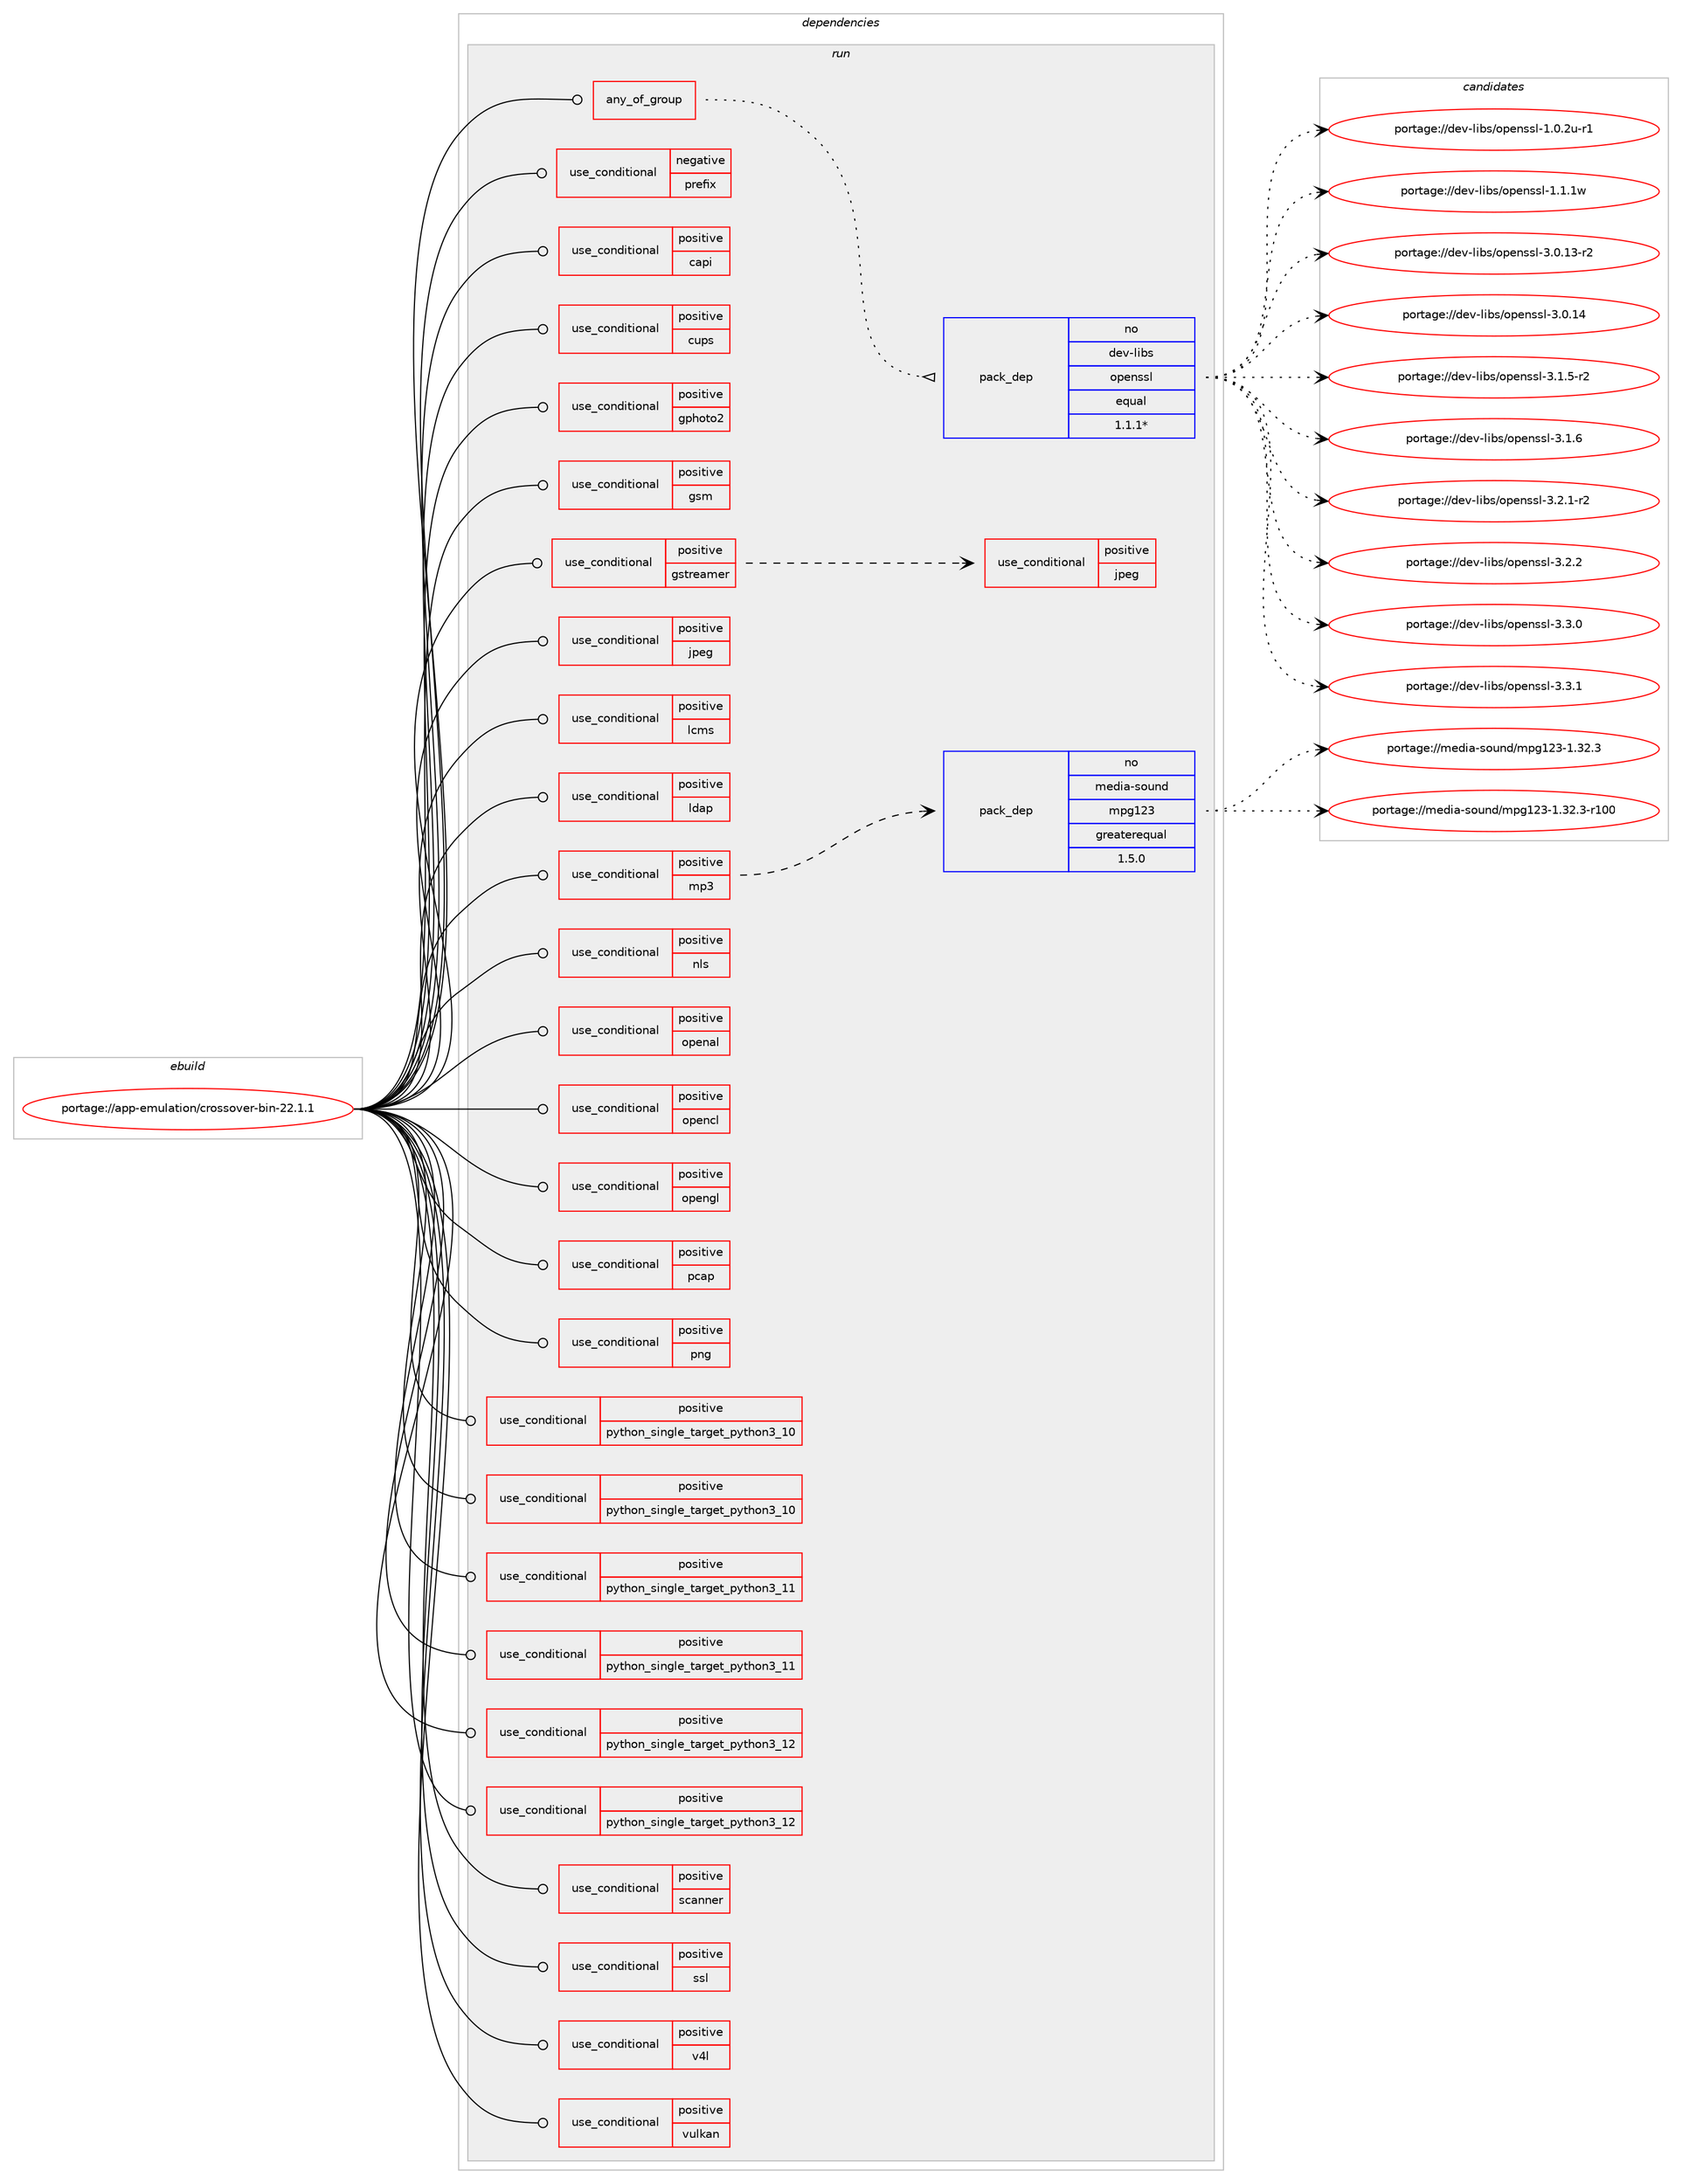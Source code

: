 digraph prolog {

# *************
# Graph options
# *************

newrank=true;
concentrate=true;
compound=true;
graph [rankdir=LR,fontname=Helvetica,fontsize=10,ranksep=1.5];#, ranksep=2.5, nodesep=0.2];
edge  [arrowhead=vee];
node  [fontname=Helvetica,fontsize=10];

# **********
# The ebuild
# **********

subgraph cluster_leftcol {
color=gray;
rank=same;
label=<<i>ebuild</i>>;
id [label="portage://app-emulation/crossover-bin-22.1.1", color=red, width=4, href="../app-emulation/crossover-bin-22.1.1.svg"];
}

# ****************
# The dependencies
# ****************

subgraph cluster_midcol {
color=gray;
label=<<i>dependencies</i>>;
subgraph cluster_compile {
fillcolor="#eeeeee";
style=filled;
label=<<i>compile</i>>;
}
subgraph cluster_compileandrun {
fillcolor="#eeeeee";
style=filled;
label=<<i>compile and run</i>>;
}
subgraph cluster_run {
fillcolor="#eeeeee";
style=filled;
label=<<i>run</i>>;
subgraph any122 {
dependency10441 [label=<<TABLE BORDER="0" CELLBORDER="1" CELLSPACING="0" CELLPADDING="4"><TR><TD CELLPADDING="10">any_of_group</TD></TR></TABLE>>, shape=none, color=red];# *** BEGIN UNKNOWN DEPENDENCY TYPE (TODO) ***
# dependency10441 -> package_dependency(portage://app-emulation/crossover-bin-22.1.1,run,no,dev-libs,openssl-compat,none,[,,],[slot(1.1.1)],[])
# *** END UNKNOWN DEPENDENCY TYPE (TODO) ***

subgraph pack4158 {
dependency10442 [label=<<TABLE BORDER="0" CELLBORDER="1" CELLSPACING="0" CELLPADDING="4" WIDTH="220"><TR><TD ROWSPAN="6" CELLPADDING="30">pack_dep</TD></TR><TR><TD WIDTH="110">no</TD></TR><TR><TD>dev-libs</TD></TR><TR><TD>openssl</TD></TR><TR><TD>equal</TD></TR><TR><TD>1.1.1*</TD></TR></TABLE>>, shape=none, color=blue];
}
dependency10441:e -> dependency10442:w [weight=20,style="dotted",arrowhead="oinv"];
}
id:e -> dependency10441:w [weight=20,style="solid",arrowhead="odot"];
subgraph cond6127 {
dependency10443 [label=<<TABLE BORDER="0" CELLBORDER="1" CELLSPACING="0" CELLPADDING="4"><TR><TD ROWSPAN="3" CELLPADDING="10">use_conditional</TD></TR><TR><TD>negative</TD></TR><TR><TD>prefix</TD></TR></TABLE>>, shape=none, color=red];
# *** BEGIN UNKNOWN DEPENDENCY TYPE (TODO) ***
# dependency10443 -> package_dependency(portage://app-emulation/crossover-bin-22.1.1,run,no,sys-libs,glibc,none,[,,],[],[])
# *** END UNKNOWN DEPENDENCY TYPE (TODO) ***

}
id:e -> dependency10443:w [weight=20,style="solid",arrowhead="odot"];
subgraph cond6128 {
dependency10444 [label=<<TABLE BORDER="0" CELLBORDER="1" CELLSPACING="0" CELLPADDING="4"><TR><TD ROWSPAN="3" CELLPADDING="10">use_conditional</TD></TR><TR><TD>positive</TD></TR><TR><TD>capi</TD></TR></TABLE>>, shape=none, color=red];
# *** BEGIN UNKNOWN DEPENDENCY TYPE (TODO) ***
# dependency10444 -> package_dependency(portage://app-emulation/crossover-bin-22.1.1,run,no,net-libs,libcapi,none,[,,],[],[use(enable(abi_x86_32),negative)])
# *** END UNKNOWN DEPENDENCY TYPE (TODO) ***

}
id:e -> dependency10444:w [weight=20,style="solid",arrowhead="odot"];
subgraph cond6129 {
dependency10445 [label=<<TABLE BORDER="0" CELLBORDER="1" CELLSPACING="0" CELLPADDING="4"><TR><TD ROWSPAN="3" CELLPADDING="10">use_conditional</TD></TR><TR><TD>positive</TD></TR><TR><TD>cups</TD></TR></TABLE>>, shape=none, color=red];
# *** BEGIN UNKNOWN DEPENDENCY TYPE (TODO) ***
# dependency10445 -> package_dependency(portage://app-emulation/crossover-bin-22.1.1,run,no,net-print,cups,none,[,,],[],[use(enable(abi_x86_32),negative)])
# *** END UNKNOWN DEPENDENCY TYPE (TODO) ***

}
id:e -> dependency10445:w [weight=20,style="solid",arrowhead="odot"];
subgraph cond6130 {
dependency10446 [label=<<TABLE BORDER="0" CELLBORDER="1" CELLSPACING="0" CELLPADDING="4"><TR><TD ROWSPAN="3" CELLPADDING="10">use_conditional</TD></TR><TR><TD>positive</TD></TR><TR><TD>gphoto2</TD></TR></TABLE>>, shape=none, color=red];
# *** BEGIN UNKNOWN DEPENDENCY TYPE (TODO) ***
# dependency10446 -> package_dependency(portage://app-emulation/crossover-bin-22.1.1,run,no,media-libs,libgphoto2,none,[,,],[],[use(enable(abi_x86_32),negative)])
# *** END UNKNOWN DEPENDENCY TYPE (TODO) ***

}
id:e -> dependency10446:w [weight=20,style="solid",arrowhead="odot"];
subgraph cond6131 {
dependency10447 [label=<<TABLE BORDER="0" CELLBORDER="1" CELLSPACING="0" CELLPADDING="4"><TR><TD ROWSPAN="3" CELLPADDING="10">use_conditional</TD></TR><TR><TD>positive</TD></TR><TR><TD>gsm</TD></TR></TABLE>>, shape=none, color=red];
# *** BEGIN UNKNOWN DEPENDENCY TYPE (TODO) ***
# dependency10447 -> package_dependency(portage://app-emulation/crossover-bin-22.1.1,run,no,media-sound,gsm,none,[,,],[],[use(enable(abi_x86_32),negative)])
# *** END UNKNOWN DEPENDENCY TYPE (TODO) ***

}
id:e -> dependency10447:w [weight=20,style="solid",arrowhead="odot"];
subgraph cond6132 {
dependency10448 [label=<<TABLE BORDER="0" CELLBORDER="1" CELLSPACING="0" CELLPADDING="4"><TR><TD ROWSPAN="3" CELLPADDING="10">use_conditional</TD></TR><TR><TD>positive</TD></TR><TR><TD>gstreamer</TD></TR></TABLE>>, shape=none, color=red];
# *** BEGIN UNKNOWN DEPENDENCY TYPE (TODO) ***
# dependency10448 -> package_dependency(portage://app-emulation/crossover-bin-22.1.1,run,no,media-libs,gstreamer,none,[,,],[slot(1.0)],[use(enable(abi_x86_32),negative)])
# *** END UNKNOWN DEPENDENCY TYPE (TODO) ***

subgraph cond6133 {
dependency10449 [label=<<TABLE BORDER="0" CELLBORDER="1" CELLSPACING="0" CELLPADDING="4"><TR><TD ROWSPAN="3" CELLPADDING="10">use_conditional</TD></TR><TR><TD>positive</TD></TR><TR><TD>jpeg</TD></TR></TABLE>>, shape=none, color=red];
# *** BEGIN UNKNOWN DEPENDENCY TYPE (TODO) ***
# dependency10449 -> package_dependency(portage://app-emulation/crossover-bin-22.1.1,run,no,media-plugins,gst-plugins-jpeg,none,[,,],[slot(1.0)],[use(enable(abi_x86_32),negative)])
# *** END UNKNOWN DEPENDENCY TYPE (TODO) ***

}
dependency10448:e -> dependency10449:w [weight=20,style="dashed",arrowhead="vee"];
# *** BEGIN UNKNOWN DEPENDENCY TYPE (TODO) ***
# dependency10448 -> package_dependency(portage://app-emulation/crossover-bin-22.1.1,run,no,media-plugins,gst-plugins-meta,none,[,,],[slot(1.0)],[use(enable(abi_x86_32),negative)])
# *** END UNKNOWN DEPENDENCY TYPE (TODO) ***

}
id:e -> dependency10448:w [weight=20,style="solid",arrowhead="odot"];
subgraph cond6134 {
dependency10450 [label=<<TABLE BORDER="0" CELLBORDER="1" CELLSPACING="0" CELLPADDING="4"><TR><TD ROWSPAN="3" CELLPADDING="10">use_conditional</TD></TR><TR><TD>positive</TD></TR><TR><TD>jpeg</TD></TR></TABLE>>, shape=none, color=red];
# *** BEGIN UNKNOWN DEPENDENCY TYPE (TODO) ***
# dependency10450 -> package_dependency(portage://app-emulation/crossover-bin-22.1.1,run,no,media-libs,libjpeg-turbo,none,[,,],[slot(0)],[use(enable(abi_x86_32),negative)])
# *** END UNKNOWN DEPENDENCY TYPE (TODO) ***

}
id:e -> dependency10450:w [weight=20,style="solid",arrowhead="odot"];
subgraph cond6135 {
dependency10451 [label=<<TABLE BORDER="0" CELLBORDER="1" CELLSPACING="0" CELLPADDING="4"><TR><TD ROWSPAN="3" CELLPADDING="10">use_conditional</TD></TR><TR><TD>positive</TD></TR><TR><TD>lcms</TD></TR></TABLE>>, shape=none, color=red];
# *** BEGIN UNKNOWN DEPENDENCY TYPE (TODO) ***
# dependency10451 -> package_dependency(portage://app-emulation/crossover-bin-22.1.1,run,no,media-libs,lcms,none,[,,],[slot(2)],[])
# *** END UNKNOWN DEPENDENCY TYPE (TODO) ***

}
id:e -> dependency10451:w [weight=20,style="solid",arrowhead="odot"];
subgraph cond6136 {
dependency10452 [label=<<TABLE BORDER="0" CELLBORDER="1" CELLSPACING="0" CELLPADDING="4"><TR><TD ROWSPAN="3" CELLPADDING="10">use_conditional</TD></TR><TR><TD>positive</TD></TR><TR><TD>ldap</TD></TR></TABLE>>, shape=none, color=red];
# *** BEGIN UNKNOWN DEPENDENCY TYPE (TODO) ***
# dependency10452 -> package_dependency(portage://app-emulation/crossover-bin-22.1.1,run,no,net-nds,openldap,none,[,,],[],[use(enable(abi_x86_32),negative)])
# *** END UNKNOWN DEPENDENCY TYPE (TODO) ***

}
id:e -> dependency10452:w [weight=20,style="solid",arrowhead="odot"];
subgraph cond6137 {
dependency10453 [label=<<TABLE BORDER="0" CELLBORDER="1" CELLSPACING="0" CELLPADDING="4"><TR><TD ROWSPAN="3" CELLPADDING="10">use_conditional</TD></TR><TR><TD>positive</TD></TR><TR><TD>mp3</TD></TR></TABLE>>, shape=none, color=red];
subgraph pack4159 {
dependency10454 [label=<<TABLE BORDER="0" CELLBORDER="1" CELLSPACING="0" CELLPADDING="4" WIDTH="220"><TR><TD ROWSPAN="6" CELLPADDING="30">pack_dep</TD></TR><TR><TD WIDTH="110">no</TD></TR><TR><TD>media-sound</TD></TR><TR><TD>mpg123</TD></TR><TR><TD>greaterequal</TD></TR><TR><TD>1.5.0</TD></TR></TABLE>>, shape=none, color=blue];
}
dependency10453:e -> dependency10454:w [weight=20,style="dashed",arrowhead="vee"];
}
id:e -> dependency10453:w [weight=20,style="solid",arrowhead="odot"];
subgraph cond6138 {
dependency10455 [label=<<TABLE BORDER="0" CELLBORDER="1" CELLSPACING="0" CELLPADDING="4"><TR><TD ROWSPAN="3" CELLPADDING="10">use_conditional</TD></TR><TR><TD>positive</TD></TR><TR><TD>nls</TD></TR></TABLE>>, shape=none, color=red];
# *** BEGIN UNKNOWN DEPENDENCY TYPE (TODO) ***
# dependency10455 -> package_dependency(portage://app-emulation/crossover-bin-22.1.1,run,no,sys-devel,gettext,none,[,,],[],[use(enable(abi_x86_32),negative)])
# *** END UNKNOWN DEPENDENCY TYPE (TODO) ***

}
id:e -> dependency10455:w [weight=20,style="solid",arrowhead="odot"];
subgraph cond6139 {
dependency10456 [label=<<TABLE BORDER="0" CELLBORDER="1" CELLSPACING="0" CELLPADDING="4"><TR><TD ROWSPAN="3" CELLPADDING="10">use_conditional</TD></TR><TR><TD>positive</TD></TR><TR><TD>openal</TD></TR></TABLE>>, shape=none, color=red];
# *** BEGIN UNKNOWN DEPENDENCY TYPE (TODO) ***
# dependency10456 -> package_dependency(portage://app-emulation/crossover-bin-22.1.1,run,no,media-libs,openal,none,[,,],[],[use(enable(abi_x86_32),negative)])
# *** END UNKNOWN DEPENDENCY TYPE (TODO) ***

}
id:e -> dependency10456:w [weight=20,style="solid",arrowhead="odot"];
subgraph cond6140 {
dependency10457 [label=<<TABLE BORDER="0" CELLBORDER="1" CELLSPACING="0" CELLPADDING="4"><TR><TD ROWSPAN="3" CELLPADDING="10">use_conditional</TD></TR><TR><TD>positive</TD></TR><TR><TD>opencl</TD></TR></TABLE>>, shape=none, color=red];
# *** BEGIN UNKNOWN DEPENDENCY TYPE (TODO) ***
# dependency10457 -> package_dependency(portage://app-emulation/crossover-bin-22.1.1,run,no,virtual,opencl,none,[,,],[],[use(enable(abi_x86_32),negative)])
# *** END UNKNOWN DEPENDENCY TYPE (TODO) ***

}
id:e -> dependency10457:w [weight=20,style="solid",arrowhead="odot"];
subgraph cond6141 {
dependency10458 [label=<<TABLE BORDER="0" CELLBORDER="1" CELLSPACING="0" CELLPADDING="4"><TR><TD ROWSPAN="3" CELLPADDING="10">use_conditional</TD></TR><TR><TD>positive</TD></TR><TR><TD>opengl</TD></TR></TABLE>>, shape=none, color=red];
# *** BEGIN UNKNOWN DEPENDENCY TYPE (TODO) ***
# dependency10458 -> package_dependency(portage://app-emulation/crossover-bin-22.1.1,run,no,virtual,glu,none,[,,],[],[use(enable(abi_x86_32),negative)])
# *** END UNKNOWN DEPENDENCY TYPE (TODO) ***

# *** BEGIN UNKNOWN DEPENDENCY TYPE (TODO) ***
# dependency10458 -> package_dependency(portage://app-emulation/crossover-bin-22.1.1,run,no,virtual,opengl,none,[,,],[],[use(enable(abi_x86_32),negative)])
# *** END UNKNOWN DEPENDENCY TYPE (TODO) ***

}
id:e -> dependency10458:w [weight=20,style="solid",arrowhead="odot"];
subgraph cond6142 {
dependency10459 [label=<<TABLE BORDER="0" CELLBORDER="1" CELLSPACING="0" CELLPADDING="4"><TR><TD ROWSPAN="3" CELLPADDING="10">use_conditional</TD></TR><TR><TD>positive</TD></TR><TR><TD>pcap</TD></TR></TABLE>>, shape=none, color=red];
# *** BEGIN UNKNOWN DEPENDENCY TYPE (TODO) ***
# dependency10459 -> package_dependency(portage://app-emulation/crossover-bin-22.1.1,run,no,net-libs,libpcap,none,[,,],[],[use(enable(abi_x86_32),negative)])
# *** END UNKNOWN DEPENDENCY TYPE (TODO) ***

}
id:e -> dependency10459:w [weight=20,style="solid",arrowhead="odot"];
subgraph cond6143 {
dependency10460 [label=<<TABLE BORDER="0" CELLBORDER="1" CELLSPACING="0" CELLPADDING="4"><TR><TD ROWSPAN="3" CELLPADDING="10">use_conditional</TD></TR><TR><TD>positive</TD></TR><TR><TD>png</TD></TR></TABLE>>, shape=none, color=red];
# *** BEGIN UNKNOWN DEPENDENCY TYPE (TODO) ***
# dependency10460 -> package_dependency(portage://app-emulation/crossover-bin-22.1.1,run,no,media-libs,libpng,none,[,,],[slot(0)],[use(enable(abi_x86_32),negative)])
# *** END UNKNOWN DEPENDENCY TYPE (TODO) ***

}
id:e -> dependency10460:w [weight=20,style="solid",arrowhead="odot"];
subgraph cond6144 {
dependency10461 [label=<<TABLE BORDER="0" CELLBORDER="1" CELLSPACING="0" CELLPADDING="4"><TR><TD ROWSPAN="3" CELLPADDING="10">use_conditional</TD></TR><TR><TD>positive</TD></TR><TR><TD>python_single_target_python3_10</TD></TR></TABLE>>, shape=none, color=red];
# *** BEGIN UNKNOWN DEPENDENCY TYPE (TODO) ***
# dependency10461 -> package_dependency(portage://app-emulation/crossover-bin-22.1.1,run,no,dev-lang,python,none,[,,],[slot(3.10)],[])
# *** END UNKNOWN DEPENDENCY TYPE (TODO) ***

}
id:e -> dependency10461:w [weight=20,style="solid",arrowhead="odot"];
subgraph cond6145 {
dependency10462 [label=<<TABLE BORDER="0" CELLBORDER="1" CELLSPACING="0" CELLPADDING="4"><TR><TD ROWSPAN="3" CELLPADDING="10">use_conditional</TD></TR><TR><TD>positive</TD></TR><TR><TD>python_single_target_python3_10</TD></TR></TABLE>>, shape=none, color=red];
# *** BEGIN UNKNOWN DEPENDENCY TYPE (TODO) ***
# dependency10462 -> package_dependency(portage://app-emulation/crossover-bin-22.1.1,run,no,dev-python,dbus-python,none,[,,],[],[use(enable(python_targets_python3_10),negative)])
# *** END UNKNOWN DEPENDENCY TYPE (TODO) ***

# *** BEGIN UNKNOWN DEPENDENCY TYPE (TODO) ***
# dependency10462 -> package_dependency(portage://app-emulation/crossover-bin-22.1.1,run,no,dev-python,pycairo,none,[,,],[],[use(enable(python_targets_python3_10),negative)])
# *** END UNKNOWN DEPENDENCY TYPE (TODO) ***

# *** BEGIN UNKNOWN DEPENDENCY TYPE (TODO) ***
# dependency10462 -> package_dependency(portage://app-emulation/crossover-bin-22.1.1,run,no,dev-python,pygobject,none,[,,],[slot(3)],[use(enable(python_targets_python3_10),negative)])
# *** END UNKNOWN DEPENDENCY TYPE (TODO) ***

}
id:e -> dependency10462:w [weight=20,style="solid",arrowhead="odot"];
subgraph cond6146 {
dependency10463 [label=<<TABLE BORDER="0" CELLBORDER="1" CELLSPACING="0" CELLPADDING="4"><TR><TD ROWSPAN="3" CELLPADDING="10">use_conditional</TD></TR><TR><TD>positive</TD></TR><TR><TD>python_single_target_python3_11</TD></TR></TABLE>>, shape=none, color=red];
# *** BEGIN UNKNOWN DEPENDENCY TYPE (TODO) ***
# dependency10463 -> package_dependency(portage://app-emulation/crossover-bin-22.1.1,run,no,dev-lang,python,none,[,,],[slot(3.11)],[])
# *** END UNKNOWN DEPENDENCY TYPE (TODO) ***

}
id:e -> dependency10463:w [weight=20,style="solid",arrowhead="odot"];
subgraph cond6147 {
dependency10464 [label=<<TABLE BORDER="0" CELLBORDER="1" CELLSPACING="0" CELLPADDING="4"><TR><TD ROWSPAN="3" CELLPADDING="10">use_conditional</TD></TR><TR><TD>positive</TD></TR><TR><TD>python_single_target_python3_11</TD></TR></TABLE>>, shape=none, color=red];
# *** BEGIN UNKNOWN DEPENDENCY TYPE (TODO) ***
# dependency10464 -> package_dependency(portage://app-emulation/crossover-bin-22.1.1,run,no,dev-python,dbus-python,none,[,,],[],[use(enable(python_targets_python3_11),negative)])
# *** END UNKNOWN DEPENDENCY TYPE (TODO) ***

# *** BEGIN UNKNOWN DEPENDENCY TYPE (TODO) ***
# dependency10464 -> package_dependency(portage://app-emulation/crossover-bin-22.1.1,run,no,dev-python,pycairo,none,[,,],[],[use(enable(python_targets_python3_11),negative)])
# *** END UNKNOWN DEPENDENCY TYPE (TODO) ***

# *** BEGIN UNKNOWN DEPENDENCY TYPE (TODO) ***
# dependency10464 -> package_dependency(portage://app-emulation/crossover-bin-22.1.1,run,no,dev-python,pygobject,none,[,,],[slot(3)],[use(enable(python_targets_python3_11),negative)])
# *** END UNKNOWN DEPENDENCY TYPE (TODO) ***

}
id:e -> dependency10464:w [weight=20,style="solid",arrowhead="odot"];
subgraph cond6148 {
dependency10465 [label=<<TABLE BORDER="0" CELLBORDER="1" CELLSPACING="0" CELLPADDING="4"><TR><TD ROWSPAN="3" CELLPADDING="10">use_conditional</TD></TR><TR><TD>positive</TD></TR><TR><TD>python_single_target_python3_12</TD></TR></TABLE>>, shape=none, color=red];
# *** BEGIN UNKNOWN DEPENDENCY TYPE (TODO) ***
# dependency10465 -> package_dependency(portage://app-emulation/crossover-bin-22.1.1,run,no,dev-lang,python,none,[,,],[slot(3.12)],[])
# *** END UNKNOWN DEPENDENCY TYPE (TODO) ***

}
id:e -> dependency10465:w [weight=20,style="solid",arrowhead="odot"];
subgraph cond6149 {
dependency10466 [label=<<TABLE BORDER="0" CELLBORDER="1" CELLSPACING="0" CELLPADDING="4"><TR><TD ROWSPAN="3" CELLPADDING="10">use_conditional</TD></TR><TR><TD>positive</TD></TR><TR><TD>python_single_target_python3_12</TD></TR></TABLE>>, shape=none, color=red];
# *** BEGIN UNKNOWN DEPENDENCY TYPE (TODO) ***
# dependency10466 -> package_dependency(portage://app-emulation/crossover-bin-22.1.1,run,no,dev-python,dbus-python,none,[,,],[],[use(enable(python_targets_python3_12),negative)])
# *** END UNKNOWN DEPENDENCY TYPE (TODO) ***

# *** BEGIN UNKNOWN DEPENDENCY TYPE (TODO) ***
# dependency10466 -> package_dependency(portage://app-emulation/crossover-bin-22.1.1,run,no,dev-python,pycairo,none,[,,],[],[use(enable(python_targets_python3_12),negative)])
# *** END UNKNOWN DEPENDENCY TYPE (TODO) ***

# *** BEGIN UNKNOWN DEPENDENCY TYPE (TODO) ***
# dependency10466 -> package_dependency(portage://app-emulation/crossover-bin-22.1.1,run,no,dev-python,pygobject,none,[,,],[slot(3)],[use(enable(python_targets_python3_12),negative)])
# *** END UNKNOWN DEPENDENCY TYPE (TODO) ***

}
id:e -> dependency10466:w [weight=20,style="solid",arrowhead="odot"];
subgraph cond6150 {
dependency10467 [label=<<TABLE BORDER="0" CELLBORDER="1" CELLSPACING="0" CELLPADDING="4"><TR><TD ROWSPAN="3" CELLPADDING="10">use_conditional</TD></TR><TR><TD>positive</TD></TR><TR><TD>scanner</TD></TR></TABLE>>, shape=none, color=red];
# *** BEGIN UNKNOWN DEPENDENCY TYPE (TODO) ***
# dependency10467 -> package_dependency(portage://app-emulation/crossover-bin-22.1.1,run,no,media-gfx,sane-backends,none,[,,],[],[use(enable(abi_x86_32),negative)])
# *** END UNKNOWN DEPENDENCY TYPE (TODO) ***

}
id:e -> dependency10467:w [weight=20,style="solid",arrowhead="odot"];
subgraph cond6151 {
dependency10468 [label=<<TABLE BORDER="0" CELLBORDER="1" CELLSPACING="0" CELLPADDING="4"><TR><TD ROWSPAN="3" CELLPADDING="10">use_conditional</TD></TR><TR><TD>positive</TD></TR><TR><TD>ssl</TD></TR></TABLE>>, shape=none, color=red];
# *** BEGIN UNKNOWN DEPENDENCY TYPE (TODO) ***
# dependency10468 -> package_dependency(portage://app-emulation/crossover-bin-22.1.1,run,no,net-libs,gnutls,none,[,,],[slot(0),subslot(30.30)],[use(enable(abi_x86_32),negative)])
# *** END UNKNOWN DEPENDENCY TYPE (TODO) ***

}
id:e -> dependency10468:w [weight=20,style="solid",arrowhead="odot"];
subgraph cond6152 {
dependency10469 [label=<<TABLE BORDER="0" CELLBORDER="1" CELLSPACING="0" CELLPADDING="4"><TR><TD ROWSPAN="3" CELLPADDING="10">use_conditional</TD></TR><TR><TD>positive</TD></TR><TR><TD>v4l</TD></TR></TABLE>>, shape=none, color=red];
# *** BEGIN UNKNOWN DEPENDENCY TYPE (TODO) ***
# dependency10469 -> package_dependency(portage://app-emulation/crossover-bin-22.1.1,run,no,media-libs,libv4l,none,[,,],[],[use(enable(abi_x86_32),negative)])
# *** END UNKNOWN DEPENDENCY TYPE (TODO) ***

}
id:e -> dependency10469:w [weight=20,style="solid",arrowhead="odot"];
subgraph cond6153 {
dependency10470 [label=<<TABLE BORDER="0" CELLBORDER="1" CELLSPACING="0" CELLPADDING="4"><TR><TD ROWSPAN="3" CELLPADDING="10">use_conditional</TD></TR><TR><TD>positive</TD></TR><TR><TD>vulkan</TD></TR></TABLE>>, shape=none, color=red];
# *** BEGIN UNKNOWN DEPENDENCY TYPE (TODO) ***
# dependency10470 -> package_dependency(portage://app-emulation/crossover-bin-22.1.1,run,no,media-libs,vulkan-loader,none,[,,],[],[use(enable(abi_x86_32),negative)])
# *** END UNKNOWN DEPENDENCY TYPE (TODO) ***

}
id:e -> dependency10470:w [weight=20,style="solid",arrowhead="odot"];
# *** BEGIN UNKNOWN DEPENDENCY TYPE (TODO) ***
# id -> package_dependency(portage://app-emulation/crossover-bin-22.1.1,run,no,dev-libs,glib,none,[,,],[slot(2)],[])
# *** END UNKNOWN DEPENDENCY TYPE (TODO) ***

# *** BEGIN UNKNOWN DEPENDENCY TYPE (TODO) ***
# id -> package_dependency(portage://app-emulation/crossover-bin-22.1.1,run,no,dev-libs,gobject-introspection,none,[,,],[],[])
# *** END UNKNOWN DEPENDENCY TYPE (TODO) ***

# *** BEGIN UNKNOWN DEPENDENCY TYPE (TODO) ***
# id -> package_dependency(portage://app-emulation/crossover-bin-22.1.1,run,no,dev-util,desktop-file-utils,none,[,,],[],[])
# *** END UNKNOWN DEPENDENCY TYPE (TODO) ***

# *** BEGIN UNKNOWN DEPENDENCY TYPE (TODO) ***
# id -> package_dependency(portage://app-emulation/crossover-bin-22.1.1,run,no,media-libs,alsa-lib,none,[,,],[],[use(enable(abi_x86_32),negative)])
# *** END UNKNOWN DEPENDENCY TYPE (TODO) ***

# *** BEGIN UNKNOWN DEPENDENCY TYPE (TODO) ***
# id -> package_dependency(portage://app-emulation/crossover-bin-22.1.1,run,no,media-libs,freetype,none,[,,],[slot(2)],[use(enable(abi_x86_32),negative)])
# *** END UNKNOWN DEPENDENCY TYPE (TODO) ***

# *** BEGIN UNKNOWN DEPENDENCY TYPE (TODO) ***
# id -> package_dependency(portage://app-emulation/crossover-bin-22.1.1,run,no,media-libs,mesa,none,[,,],[],[use(enable(abi_x86_32),negative),use(optenable(osmesa),none)])
# *** END UNKNOWN DEPENDENCY TYPE (TODO) ***

# *** BEGIN UNKNOWN DEPENDENCY TYPE (TODO) ***
# id -> package_dependency(portage://app-emulation/crossover-bin-22.1.1,run,no,media-libs,tiff-compat,none,[,,],[slot(4)],[use(enable(abi_x86_32),negative)])
# *** END UNKNOWN DEPENDENCY TYPE (TODO) ***

# *** BEGIN UNKNOWN DEPENDENCY TYPE (TODO) ***
# id -> package_dependency(portage://app-emulation/crossover-bin-22.1.1,run,no,sys-apps,util-linux,none,[,,],[],[use(enable(abi_x86_32),negative)])
# *** END UNKNOWN DEPENDENCY TYPE (TODO) ***

# *** BEGIN UNKNOWN DEPENDENCY TYPE (TODO) ***
# id -> package_dependency(portage://app-emulation/crossover-bin-22.1.1,run,no,sys-auth,nss-mdns,none,[,,],[],[use(enable(abi_x86_32),negative)])
# *** END UNKNOWN DEPENDENCY TYPE (TODO) ***

# *** BEGIN UNKNOWN DEPENDENCY TYPE (TODO) ***
# id -> package_dependency(portage://app-emulation/crossover-bin-22.1.1,run,no,sys-libs,libunwind,none,[,,],[],[use(enable(abi_x86_32),negative)])
# *** END UNKNOWN DEPENDENCY TYPE (TODO) ***

# *** BEGIN UNKNOWN DEPENDENCY TYPE (TODO) ***
# id -> package_dependency(portage://app-emulation/crossover-bin-22.1.1,run,no,sys-libs,libxcrypt,none,[,,],[],[use(enable(compat),none)])
# *** END UNKNOWN DEPENDENCY TYPE (TODO) ***

# *** BEGIN UNKNOWN DEPENDENCY TYPE (TODO) ***
# id -> package_dependency(portage://app-emulation/crossover-bin-22.1.1,run,no,sys-libs,ncurses-compat,none,[,,],[slot(5)],[use(enable(abi_x86_32),negative)])
# *** END UNKNOWN DEPENDENCY TYPE (TODO) ***

# *** BEGIN UNKNOWN DEPENDENCY TYPE (TODO) ***
# id -> package_dependency(portage://app-emulation/crossover-bin-22.1.1,run,no,sys-libs,zlib,none,[,,],[],[use(enable(abi_x86_32),negative)])
# *** END UNKNOWN DEPENDENCY TYPE (TODO) ***

# *** BEGIN UNKNOWN DEPENDENCY TYPE (TODO) ***
# id -> package_dependency(portage://app-emulation/crossover-bin-22.1.1,run,no,x11-libs,gdk-pixbuf,none,[,,],[slot(2)],[use(enable(introspection),none)])
# *** END UNKNOWN DEPENDENCY TYPE (TODO) ***

# *** BEGIN UNKNOWN DEPENDENCY TYPE (TODO) ***
# id -> package_dependency(portage://app-emulation/crossover-bin-22.1.1,run,no,x11-libs,gtk+,none,[,,],[slot(3)],[use(enable(introspection),none)])
# *** END UNKNOWN DEPENDENCY TYPE (TODO) ***

# *** BEGIN UNKNOWN DEPENDENCY TYPE (TODO) ***
# id -> package_dependency(portage://app-emulation/crossover-bin-22.1.1,run,no,x11-libs,libICE,none,[,,],[],[use(enable(abi_x86_32),negative)])
# *** END UNKNOWN DEPENDENCY TYPE (TODO) ***

# *** BEGIN UNKNOWN DEPENDENCY TYPE (TODO) ***
# id -> package_dependency(portage://app-emulation/crossover-bin-22.1.1,run,no,x11-libs,libSM,none,[,,],[],[use(enable(abi_x86_32),negative)])
# *** END UNKNOWN DEPENDENCY TYPE (TODO) ***

# *** BEGIN UNKNOWN DEPENDENCY TYPE (TODO) ***
# id -> package_dependency(portage://app-emulation/crossover-bin-22.1.1,run,no,x11-libs,libX11,none,[,,],[],[use(enable(abi_x86_32),negative)])
# *** END UNKNOWN DEPENDENCY TYPE (TODO) ***

# *** BEGIN UNKNOWN DEPENDENCY TYPE (TODO) ***
# id -> package_dependency(portage://app-emulation/crossover-bin-22.1.1,run,no,x11-libs,libXau,none,[,,],[],[use(enable(abi_x86_32),negative)])
# *** END UNKNOWN DEPENDENCY TYPE (TODO) ***

# *** BEGIN UNKNOWN DEPENDENCY TYPE (TODO) ***
# id -> package_dependency(portage://app-emulation/crossover-bin-22.1.1,run,no,x11-libs,libXcursor,none,[,,],[],[use(enable(abi_x86_32),negative)])
# *** END UNKNOWN DEPENDENCY TYPE (TODO) ***

# *** BEGIN UNKNOWN DEPENDENCY TYPE (TODO) ***
# id -> package_dependency(portage://app-emulation/crossover-bin-22.1.1,run,no,x11-libs,libXdmcp,none,[,,],[],[use(enable(abi_x86_32),negative)])
# *** END UNKNOWN DEPENDENCY TYPE (TODO) ***

# *** BEGIN UNKNOWN DEPENDENCY TYPE (TODO) ***
# id -> package_dependency(portage://app-emulation/crossover-bin-22.1.1,run,no,x11-libs,libXext,none,[,,],[],[use(enable(abi_x86_32),negative)])
# *** END UNKNOWN DEPENDENCY TYPE (TODO) ***

# *** BEGIN UNKNOWN DEPENDENCY TYPE (TODO) ***
# id -> package_dependency(portage://app-emulation/crossover-bin-22.1.1,run,no,x11-libs,libXi,none,[,,],[],[use(enable(abi_x86_32),negative)])
# *** END UNKNOWN DEPENDENCY TYPE (TODO) ***

# *** BEGIN UNKNOWN DEPENDENCY TYPE (TODO) ***
# id -> package_dependency(portage://app-emulation/crossover-bin-22.1.1,run,no,x11-libs,libXrandr,none,[,,],[],[use(enable(abi_x86_32),negative)])
# *** END UNKNOWN DEPENDENCY TYPE (TODO) ***

# *** BEGIN UNKNOWN DEPENDENCY TYPE (TODO) ***
# id -> package_dependency(portage://app-emulation/crossover-bin-22.1.1,run,no,x11-libs,libXxf86vm,none,[,,],[],[use(enable(abi_x86_32),negative)])
# *** END UNKNOWN DEPENDENCY TYPE (TODO) ***

# *** BEGIN UNKNOWN DEPENDENCY TYPE (TODO) ***
# id -> package_dependency(portage://app-emulation/crossover-bin-22.1.1,run,no,x11-libs,libxcb,none,[,,],[],[use(enable(abi_x86_32),negative)])
# *** END UNKNOWN DEPENDENCY TYPE (TODO) ***

# *** BEGIN UNKNOWN DEPENDENCY TYPE (TODO) ***
# id -> package_dependency(portage://app-emulation/crossover-bin-22.1.1,run,no,x11-libs,pango,none,[,,],[],[use(enable(introspection),none)])
# *** END UNKNOWN DEPENDENCY TYPE (TODO) ***

# *** BEGIN UNKNOWN DEPENDENCY TYPE (TODO) ***
# id -> package_dependency(portage://app-emulation/crossover-bin-22.1.1,run,no,x11-libs,vte,none,[,,],[slot(2.91)],[use(enable(introspection),none)])
# *** END UNKNOWN DEPENDENCY TYPE (TODO) ***

}
}

# **************
# The candidates
# **************

subgraph cluster_choices {
rank=same;
color=gray;
label=<<i>candidates</i>>;

subgraph choice4158 {
color=black;
nodesep=1;
choice1001011184510810598115471111121011101151151084549464846501174511449 [label="portage://dev-libs/openssl-1.0.2u-r1", color=red, width=4,href="../dev-libs/openssl-1.0.2u-r1.svg"];
choice100101118451081059811547111112101110115115108454946494649119 [label="portage://dev-libs/openssl-1.1.1w", color=red, width=4,href="../dev-libs/openssl-1.1.1w.svg"];
choice100101118451081059811547111112101110115115108455146484649514511450 [label="portage://dev-libs/openssl-3.0.13-r2", color=red, width=4,href="../dev-libs/openssl-3.0.13-r2.svg"];
choice10010111845108105981154711111210111011511510845514648464952 [label="portage://dev-libs/openssl-3.0.14", color=red, width=4,href="../dev-libs/openssl-3.0.14.svg"];
choice1001011184510810598115471111121011101151151084551464946534511450 [label="portage://dev-libs/openssl-3.1.5-r2", color=red, width=4,href="../dev-libs/openssl-3.1.5-r2.svg"];
choice100101118451081059811547111112101110115115108455146494654 [label="portage://dev-libs/openssl-3.1.6", color=red, width=4,href="../dev-libs/openssl-3.1.6.svg"];
choice1001011184510810598115471111121011101151151084551465046494511450 [label="portage://dev-libs/openssl-3.2.1-r2", color=red, width=4,href="../dev-libs/openssl-3.2.1-r2.svg"];
choice100101118451081059811547111112101110115115108455146504650 [label="portage://dev-libs/openssl-3.2.2", color=red, width=4,href="../dev-libs/openssl-3.2.2.svg"];
choice100101118451081059811547111112101110115115108455146514648 [label="portage://dev-libs/openssl-3.3.0", color=red, width=4,href="../dev-libs/openssl-3.3.0.svg"];
choice100101118451081059811547111112101110115115108455146514649 [label="portage://dev-libs/openssl-3.3.1", color=red, width=4,href="../dev-libs/openssl-3.3.1.svg"];
dependency10442:e -> choice1001011184510810598115471111121011101151151084549464846501174511449:w [style=dotted,weight="100"];
dependency10442:e -> choice100101118451081059811547111112101110115115108454946494649119:w [style=dotted,weight="100"];
dependency10442:e -> choice100101118451081059811547111112101110115115108455146484649514511450:w [style=dotted,weight="100"];
dependency10442:e -> choice10010111845108105981154711111210111011511510845514648464952:w [style=dotted,weight="100"];
dependency10442:e -> choice1001011184510810598115471111121011101151151084551464946534511450:w [style=dotted,weight="100"];
dependency10442:e -> choice100101118451081059811547111112101110115115108455146494654:w [style=dotted,weight="100"];
dependency10442:e -> choice1001011184510810598115471111121011101151151084551465046494511450:w [style=dotted,weight="100"];
dependency10442:e -> choice100101118451081059811547111112101110115115108455146504650:w [style=dotted,weight="100"];
dependency10442:e -> choice100101118451081059811547111112101110115115108455146514648:w [style=dotted,weight="100"];
dependency10442:e -> choice100101118451081059811547111112101110115115108455146514649:w [style=dotted,weight="100"];
}
subgraph choice4159 {
color=black;
nodesep=1;
choice10910110010597451151111171101004710911210349505145494651504651 [label="portage://media-sound/mpg123-1.32.3", color=red, width=4,href="../media-sound/mpg123-1.32.3.svg"];
choice1091011001059745115111117110100471091121034950514549465150465145114494848 [label="portage://media-sound/mpg123-1.32.3-r100", color=red, width=4,href="../media-sound/mpg123-1.32.3-r100.svg"];
dependency10454:e -> choice10910110010597451151111171101004710911210349505145494651504651:w [style=dotted,weight="100"];
dependency10454:e -> choice1091011001059745115111117110100471091121034950514549465150465145114494848:w [style=dotted,weight="100"];
}
}

}
